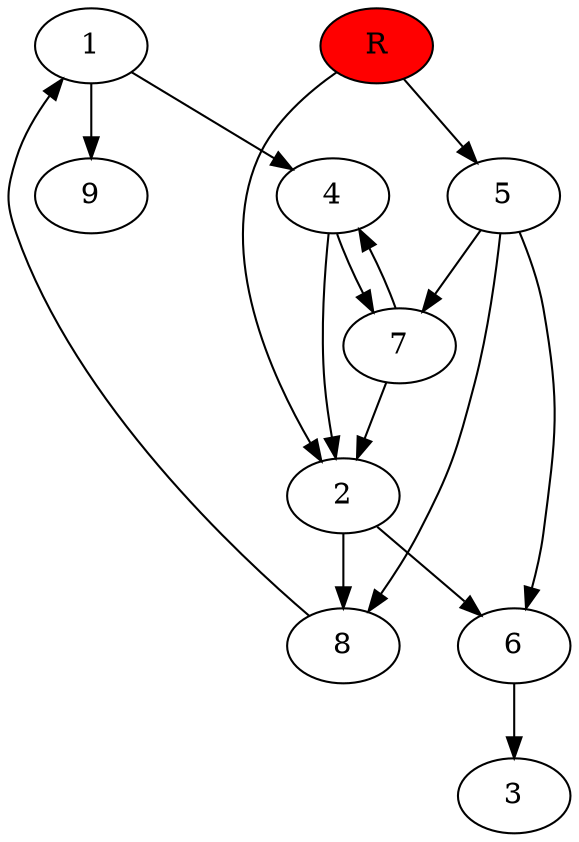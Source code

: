 digraph prb35884 {
	1
	2
	3
	4
	5
	6
	7
	8
	R [fillcolor="#ff0000" style=filled]
	1 -> 4
	1 -> 9
	2 -> 6
	2 -> 8
	4 -> 2
	4 -> 7
	5 -> 6
	5 -> 7
	5 -> 8
	6 -> 3
	7 -> 2
	7 -> 4
	8 -> 1
	R -> 2
	R -> 5
}
